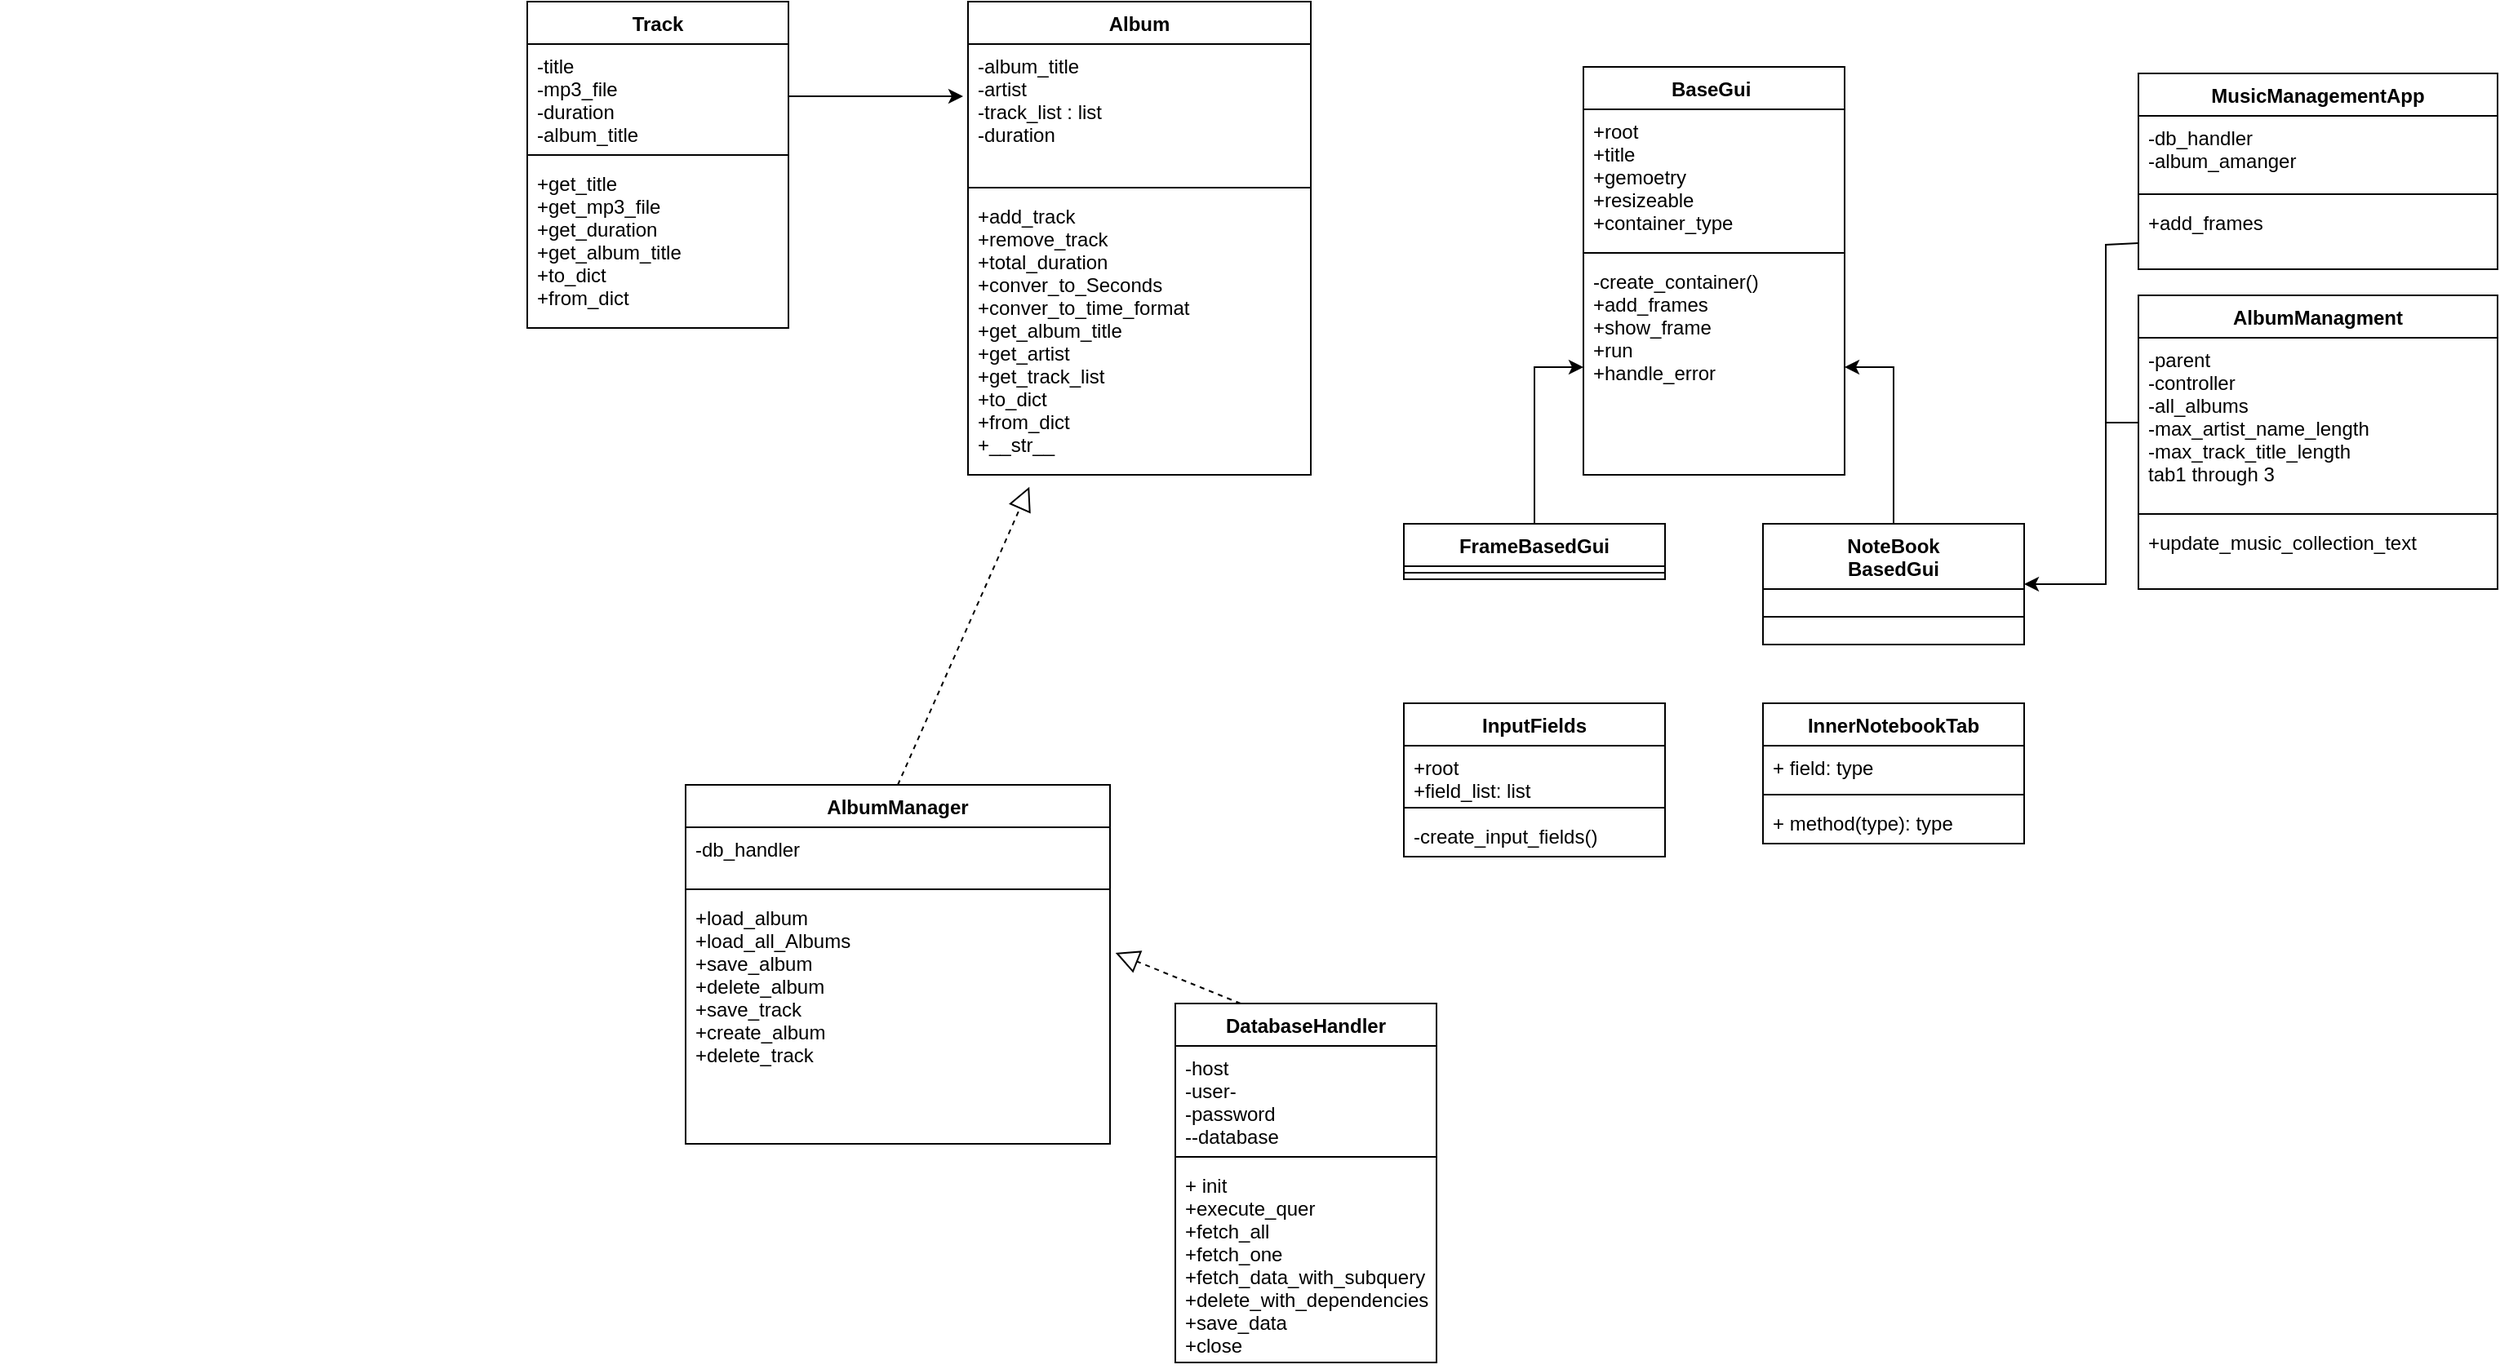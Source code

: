 <mxfile version="19.0.1" type="device"><diagram id="C5RBs43oDa-KdzZeNtuy" name="Page-1"><mxGraphModel dx="785" dy="986" grid="1" gridSize="10" guides="1" tooltips="1" connect="1" arrows="1" fold="1" page="1" pageScale="1" pageWidth="827" pageHeight="1169" math="0" shadow="0"><root><mxCell id="WIyWlLk6GJQsqaUBKTNV-0"/><mxCell id="WIyWlLk6GJQsqaUBKTNV-1" parent="WIyWlLk6GJQsqaUBKTNV-0"/><mxCell id="04Sizltf3eDLCqTnplse-0" value="BaseGui " style="swimlane;fontStyle=1;align=center;verticalAlign=top;childLayout=stackLayout;horizontal=1;startSize=26;horizontalStack=0;resizeParent=1;resizeParentMax=0;resizeLast=0;collapsible=1;marginBottom=0;" vertex="1" parent="WIyWlLk6GJQsqaUBKTNV-1"><mxGeometry x="1120" y="80" width="160" height="250" as="geometry"/></mxCell><mxCell id="04Sizltf3eDLCqTnplse-1" value="+root&#10;+title&#10;+gemoetry&#10;+resizeable&#10;+container_type" style="text;strokeColor=none;fillColor=none;align=left;verticalAlign=top;spacingLeft=4;spacingRight=4;overflow=hidden;rotatable=0;points=[[0,0.5],[1,0.5]];portConstraint=eastwest;" vertex="1" parent="04Sizltf3eDLCqTnplse-0"><mxGeometry y="26" width="160" height="84" as="geometry"/></mxCell><mxCell id="04Sizltf3eDLCqTnplse-2" value="" style="line;strokeWidth=1;fillColor=none;align=left;verticalAlign=middle;spacingTop=-1;spacingLeft=3;spacingRight=3;rotatable=0;labelPosition=right;points=[];portConstraint=eastwest;" vertex="1" parent="04Sizltf3eDLCqTnplse-0"><mxGeometry y="110" width="160" height="8" as="geometry"/></mxCell><mxCell id="04Sizltf3eDLCqTnplse-3" value="-create_container()&#10;+add_frames&#10;+show_frame&#10;+run&#10;+handle_error" style="text;strokeColor=none;fillColor=none;align=left;verticalAlign=top;spacingLeft=4;spacingRight=4;overflow=hidden;rotatable=0;points=[[0,0.5],[1,0.5]];portConstraint=eastwest;" vertex="1" parent="04Sizltf3eDLCqTnplse-0"><mxGeometry y="118" width="160" height="132" as="geometry"/></mxCell><mxCell id="04Sizltf3eDLCqTnplse-4" value="" style="edgeStyle=orthogonalEdgeStyle;rounded=0;orthogonalLoop=1;jettySize=auto;html=1;" edge="1" parent="WIyWlLk6GJQsqaUBKTNV-1" source="04Sizltf3eDLCqTnplse-5" target="04Sizltf3eDLCqTnplse-3"><mxGeometry relative="1" as="geometry"/></mxCell><mxCell id="04Sizltf3eDLCqTnplse-5" value="FrameBasedGui" style="swimlane;fontStyle=1;align=center;verticalAlign=top;childLayout=stackLayout;horizontal=1;startSize=26;horizontalStack=0;resizeParent=1;resizeParentMax=0;resizeLast=0;collapsible=1;marginBottom=0;" vertex="1" parent="WIyWlLk6GJQsqaUBKTNV-1"><mxGeometry x="1010" y="360" width="160" height="34" as="geometry"/></mxCell><mxCell id="04Sizltf3eDLCqTnplse-6" value="" style="line;strokeWidth=1;fillColor=none;align=left;verticalAlign=middle;spacingTop=-1;spacingLeft=3;spacingRight=3;rotatable=0;labelPosition=right;points=[];portConstraint=eastwest;" vertex="1" parent="04Sizltf3eDLCqTnplse-5"><mxGeometry y="26" width="160" height="8" as="geometry"/></mxCell><mxCell id="04Sizltf3eDLCqTnplse-7" value="" style="edgeStyle=orthogonalEdgeStyle;rounded=0;orthogonalLoop=1;jettySize=auto;html=1;" edge="1" parent="WIyWlLk6GJQsqaUBKTNV-1" source="04Sizltf3eDLCqTnplse-8" target="04Sizltf3eDLCqTnplse-3"><mxGeometry relative="1" as="geometry"/></mxCell><mxCell id="04Sizltf3eDLCqTnplse-8" value="NoteBook&#10;BasedGui" style="swimlane;fontStyle=1;align=center;verticalAlign=top;childLayout=stackLayout;horizontal=1;startSize=40;horizontalStack=0;resizeParent=1;resizeParentMax=0;resizeLast=0;collapsible=1;marginBottom=0;" vertex="1" parent="WIyWlLk6GJQsqaUBKTNV-1"><mxGeometry x="1230" y="360" width="160" height="74" as="geometry"/></mxCell><mxCell id="04Sizltf3eDLCqTnplse-9" value="" style="line;strokeWidth=1;fillColor=none;align=left;verticalAlign=middle;spacingTop=-1;spacingLeft=3;spacingRight=3;rotatable=0;labelPosition=right;points=[];portConstraint=eastwest;" vertex="1" parent="04Sizltf3eDLCqTnplse-8"><mxGeometry y="40" width="160" height="34" as="geometry"/></mxCell><mxCell id="04Sizltf3eDLCqTnplse-10" value="InputFields" style="swimlane;fontStyle=1;align=center;verticalAlign=top;childLayout=stackLayout;horizontal=1;startSize=26;horizontalStack=0;resizeParent=1;resizeParentMax=0;resizeLast=0;collapsible=1;marginBottom=0;" vertex="1" parent="WIyWlLk6GJQsqaUBKTNV-1"><mxGeometry x="1010" y="470" width="160" height="94" as="geometry"/></mxCell><mxCell id="04Sizltf3eDLCqTnplse-11" value="+root&#10;+field_list: list" style="text;strokeColor=none;fillColor=none;align=left;verticalAlign=top;spacingLeft=4;spacingRight=4;overflow=hidden;rotatable=0;points=[[0,0.5],[1,0.5]];portConstraint=eastwest;" vertex="1" parent="04Sizltf3eDLCqTnplse-10"><mxGeometry y="26" width="160" height="34" as="geometry"/></mxCell><mxCell id="04Sizltf3eDLCqTnplse-12" value="" style="line;strokeWidth=1;fillColor=none;align=left;verticalAlign=middle;spacingTop=-1;spacingLeft=3;spacingRight=3;rotatable=0;labelPosition=right;points=[];portConstraint=eastwest;" vertex="1" parent="04Sizltf3eDLCqTnplse-10"><mxGeometry y="60" width="160" height="8" as="geometry"/></mxCell><mxCell id="04Sizltf3eDLCqTnplse-13" value="-create_input_fields()" style="text;strokeColor=none;fillColor=none;align=left;verticalAlign=top;spacingLeft=4;spacingRight=4;overflow=hidden;rotatable=0;points=[[0,0.5],[1,0.5]];portConstraint=eastwest;" vertex="1" parent="04Sizltf3eDLCqTnplse-10"><mxGeometry y="68" width="160" height="26" as="geometry"/></mxCell><mxCell id="04Sizltf3eDLCqTnplse-14" value="Track" style="swimlane;fontStyle=1;align=center;verticalAlign=top;childLayout=stackLayout;horizontal=1;startSize=26;horizontalStack=0;resizeParent=1;resizeParentMax=0;resizeLast=0;collapsible=1;marginBottom=0;" vertex="1" parent="WIyWlLk6GJQsqaUBKTNV-1"><mxGeometry x="473" y="40" width="160" height="200" as="geometry"/></mxCell><mxCell id="04Sizltf3eDLCqTnplse-15" value="-title&#10;-mp3_file&#10;-duration&#10;-album_title" style="text;strokeColor=none;fillColor=none;align=left;verticalAlign=top;spacingLeft=4;spacingRight=4;overflow=hidden;rotatable=0;points=[[0,0.5],[1,0.5]];portConstraint=eastwest;" vertex="1" parent="04Sizltf3eDLCqTnplse-14"><mxGeometry y="26" width="160" height="64" as="geometry"/></mxCell><mxCell id="04Sizltf3eDLCqTnplse-16" value="" style="line;strokeWidth=1;fillColor=none;align=left;verticalAlign=middle;spacingTop=-1;spacingLeft=3;spacingRight=3;rotatable=0;labelPosition=right;points=[];portConstraint=eastwest;" vertex="1" parent="04Sizltf3eDLCqTnplse-14"><mxGeometry y="90" width="160" height="8" as="geometry"/></mxCell><mxCell id="04Sizltf3eDLCqTnplse-17" value="+get_title&#10;+get_mp3_file&#10;+get_duration&#10;+get_album_title&#10;+to_dict&#10;+from_dict" style="text;strokeColor=none;fillColor=none;align=left;verticalAlign=top;spacingLeft=4;spacingRight=4;overflow=hidden;rotatable=0;points=[[0,0.5],[1,0.5]];portConstraint=eastwest;" vertex="1" parent="04Sizltf3eDLCqTnplse-14"><mxGeometry y="98" width="160" height="102" as="geometry"/></mxCell><mxCell id="04Sizltf3eDLCqTnplse-23" value="Album" style="swimlane;fontStyle=1;align=center;verticalAlign=top;childLayout=stackLayout;horizontal=1;startSize=26;horizontalStack=0;resizeParent=1;resizeParentMax=0;resizeLast=0;collapsible=1;marginBottom=0;" vertex="1" parent="WIyWlLk6GJQsqaUBKTNV-1"><mxGeometry x="743" y="40" width="210" height="290" as="geometry"/></mxCell><mxCell id="04Sizltf3eDLCqTnplse-24" value="-album_title&#10;-artist&#10;-track_list : list&#10;-duration" style="text;strokeColor=none;fillColor=none;align=left;verticalAlign=top;spacingLeft=4;spacingRight=4;overflow=hidden;rotatable=0;points=[[0,0.5],[1,0.5]];portConstraint=eastwest;" vertex="1" parent="04Sizltf3eDLCqTnplse-23"><mxGeometry y="26" width="210" height="84" as="geometry"/></mxCell><mxCell id="04Sizltf3eDLCqTnplse-25" value="" style="line;strokeWidth=1;fillColor=none;align=left;verticalAlign=middle;spacingTop=-1;spacingLeft=3;spacingRight=3;rotatable=0;labelPosition=right;points=[];portConstraint=eastwest;" vertex="1" parent="04Sizltf3eDLCqTnplse-23"><mxGeometry y="110" width="210" height="8" as="geometry"/></mxCell><mxCell id="04Sizltf3eDLCqTnplse-26" value="+add_track&#10;+remove_track&#10;+total_duration&#10;+conver_to_Seconds&#10;+conver_to_time_format&#10;+get_album_title&#10;+get_artist&#10;+get_track_list&#10;+to_dict&#10;+from_dict&#10;+__str__" style="text;strokeColor=none;fillColor=none;align=left;verticalAlign=top;spacingLeft=4;spacingRight=4;overflow=hidden;rotatable=0;points=[[0,0.5],[1,0.5]];portConstraint=eastwest;" vertex="1" parent="04Sizltf3eDLCqTnplse-23"><mxGeometry y="118" width="210" height="172" as="geometry"/></mxCell><mxCell id="04Sizltf3eDLCqTnplse-29" style="edgeStyle=orthogonalEdgeStyle;rounded=0;orthogonalLoop=1;jettySize=auto;html=1;exitX=0.5;exitY=1;exitDx=0;exitDy=0;" edge="1" parent="WIyWlLk6GJQsqaUBKTNV-1"><mxGeometry relative="1" as="geometry"><mxPoint x="158" y="289" as="sourcePoint"/><mxPoint x="158" y="289" as="targetPoint"/></mxGeometry></mxCell><mxCell id="04Sizltf3eDLCqTnplse-35" value="AlbumManager" style="swimlane;fontStyle=1;align=center;verticalAlign=top;childLayout=stackLayout;horizontal=1;startSize=26;horizontalStack=0;resizeParent=1;resizeParentMax=0;resizeLast=0;collapsible=1;marginBottom=0;" vertex="1" parent="WIyWlLk6GJQsqaUBKTNV-1"><mxGeometry x="570" y="520" width="260" height="220" as="geometry"/></mxCell><mxCell id="04Sizltf3eDLCqTnplse-36" value="-db_handler" style="text;strokeColor=none;fillColor=none;align=left;verticalAlign=top;spacingLeft=4;spacingRight=4;overflow=hidden;rotatable=0;points=[[0,0.5],[1,0.5]];portConstraint=eastwest;" vertex="1" parent="04Sizltf3eDLCqTnplse-35"><mxGeometry y="26" width="260" height="34" as="geometry"/></mxCell><mxCell id="04Sizltf3eDLCqTnplse-37" value="" style="line;strokeWidth=1;fillColor=none;align=left;verticalAlign=middle;spacingTop=-1;spacingLeft=3;spacingRight=3;rotatable=0;labelPosition=right;points=[];portConstraint=eastwest;" vertex="1" parent="04Sizltf3eDLCqTnplse-35"><mxGeometry y="60" width="260" height="8" as="geometry"/></mxCell><mxCell id="04Sizltf3eDLCqTnplse-38" value="+load_album&#10;+load_all_Albums&#10;+save_album&#10;+delete_album&#10;+save_track&#10;+create_album&#10;+delete_track" style="text;strokeColor=none;fillColor=none;align=left;verticalAlign=top;spacingLeft=4;spacingRight=4;overflow=hidden;rotatable=0;points=[[0,0.5],[1,0.5]];portConstraint=eastwest;" vertex="1" parent="04Sizltf3eDLCqTnplse-35"><mxGeometry y="68" width="260" height="152" as="geometry"/></mxCell><mxCell id="04Sizltf3eDLCqTnplse-39" value="MusicManagementApp" style="swimlane;fontStyle=1;align=center;verticalAlign=top;childLayout=stackLayout;horizontal=1;startSize=26;horizontalStack=0;resizeParent=1;resizeParentMax=0;resizeLast=0;collapsible=1;marginBottom=0;" vertex="1" parent="WIyWlLk6GJQsqaUBKTNV-1"><mxGeometry x="1460" y="84" width="220" height="120" as="geometry"/></mxCell><mxCell id="04Sizltf3eDLCqTnplse-40" value="-db_handler&#10;-album_amanger" style="text;strokeColor=none;fillColor=none;align=left;verticalAlign=top;spacingLeft=4;spacingRight=4;overflow=hidden;rotatable=0;points=[[0,0.5],[1,0.5]];portConstraint=eastwest;" vertex="1" parent="04Sizltf3eDLCqTnplse-39"><mxGeometry y="26" width="220" height="44" as="geometry"/></mxCell><mxCell id="04Sizltf3eDLCqTnplse-41" value="" style="line;strokeWidth=1;fillColor=none;align=left;verticalAlign=middle;spacingTop=-1;spacingLeft=3;spacingRight=3;rotatable=0;labelPosition=right;points=[];portConstraint=eastwest;" vertex="1" parent="04Sizltf3eDLCqTnplse-39"><mxGeometry y="70" width="220" height="8" as="geometry"/></mxCell><mxCell id="04Sizltf3eDLCqTnplse-42" value="+add_frames" style="text;strokeColor=none;fillColor=none;align=left;verticalAlign=top;spacingLeft=4;spacingRight=4;overflow=hidden;rotatable=0;points=[[0,0.5],[1,0.5]];portConstraint=eastwest;" vertex="1" parent="04Sizltf3eDLCqTnplse-39"><mxGeometry y="78" width="220" height="42" as="geometry"/></mxCell><mxCell id="04Sizltf3eDLCqTnplse-43" value="AlbumManagment" style="swimlane;fontStyle=1;align=center;verticalAlign=top;childLayout=stackLayout;horizontal=1;startSize=26;horizontalStack=0;resizeParent=1;resizeParentMax=0;resizeLast=0;collapsible=1;marginBottom=0;" vertex="1" parent="WIyWlLk6GJQsqaUBKTNV-1"><mxGeometry x="1460" y="220" width="220" height="180" as="geometry"/></mxCell><mxCell id="04Sizltf3eDLCqTnplse-44" value="-parent&#10;-controller&#10;-all_albums&#10;-max_artist_name_length&#10;-max_track_title_length&#10;tab1 through 3" style="text;strokeColor=none;fillColor=none;align=left;verticalAlign=top;spacingLeft=4;spacingRight=4;overflow=hidden;rotatable=0;points=[[0,0.5],[1,0.5]];portConstraint=eastwest;" vertex="1" parent="04Sizltf3eDLCqTnplse-43"><mxGeometry y="26" width="220" height="104" as="geometry"/></mxCell><mxCell id="04Sizltf3eDLCqTnplse-45" value="" style="line;strokeWidth=1;fillColor=none;align=left;verticalAlign=middle;spacingTop=-1;spacingLeft=3;spacingRight=3;rotatable=0;labelPosition=right;points=[];portConstraint=eastwest;" vertex="1" parent="04Sizltf3eDLCqTnplse-43"><mxGeometry y="130" width="220" height="8" as="geometry"/></mxCell><mxCell id="04Sizltf3eDLCqTnplse-46" value="+update_music_collection_text" style="text;strokeColor=none;fillColor=none;align=left;verticalAlign=top;spacingLeft=4;spacingRight=4;overflow=hidden;rotatable=0;points=[[0,0.5],[1,0.5]];portConstraint=eastwest;" vertex="1" parent="04Sizltf3eDLCqTnplse-43"><mxGeometry y="138" width="220" height="42" as="geometry"/></mxCell><mxCell id="04Sizltf3eDLCqTnplse-50" value="InnerNotebookTab" style="swimlane;fontStyle=1;align=center;verticalAlign=top;childLayout=stackLayout;horizontal=1;startSize=26;horizontalStack=0;resizeParent=1;resizeParentMax=0;resizeLast=0;collapsible=1;marginBottom=0;" vertex="1" parent="WIyWlLk6GJQsqaUBKTNV-1"><mxGeometry x="1230" y="470" width="160" height="86" as="geometry"/></mxCell><mxCell id="04Sizltf3eDLCqTnplse-51" value="+ field: type" style="text;strokeColor=none;fillColor=none;align=left;verticalAlign=top;spacingLeft=4;spacingRight=4;overflow=hidden;rotatable=0;points=[[0,0.5],[1,0.5]];portConstraint=eastwest;" vertex="1" parent="04Sizltf3eDLCqTnplse-50"><mxGeometry y="26" width="160" height="26" as="geometry"/></mxCell><mxCell id="04Sizltf3eDLCqTnplse-52" value="" style="line;strokeWidth=1;fillColor=none;align=left;verticalAlign=middle;spacingTop=-1;spacingLeft=3;spacingRight=3;rotatable=0;labelPosition=right;points=[];portConstraint=eastwest;" vertex="1" parent="04Sizltf3eDLCqTnplse-50"><mxGeometry y="52" width="160" height="8" as="geometry"/></mxCell><mxCell id="04Sizltf3eDLCqTnplse-53" value="+ method(type): type" style="text;strokeColor=none;fillColor=none;align=left;verticalAlign=top;spacingLeft=4;spacingRight=4;overflow=hidden;rotatable=0;points=[[0,0.5],[1,0.5]];portConstraint=eastwest;" vertex="1" parent="04Sizltf3eDLCqTnplse-50"><mxGeometry y="60" width="160" height="26" as="geometry"/></mxCell><mxCell id="04Sizltf3eDLCqTnplse-63" value="" style="endArrow=none;html=1;rounded=0;" edge="1" parent="WIyWlLk6GJQsqaUBKTNV-1"><mxGeometry width="50" height="50" relative="1" as="geometry"><mxPoint x="1440" y="310" as="sourcePoint"/><mxPoint x="1460" y="188" as="targetPoint"/><Array as="points"><mxPoint x="1440" y="189"/></Array></mxGeometry></mxCell><mxCell id="04Sizltf3eDLCqTnplse-66" style="edgeStyle=orthogonalEdgeStyle;rounded=0;orthogonalLoop=1;jettySize=auto;html=1;" edge="1" parent="WIyWlLk6GJQsqaUBKTNV-1" source="04Sizltf3eDLCqTnplse-15"><mxGeometry relative="1" as="geometry"><mxPoint x="740" y="98.0" as="targetPoint"/></mxGeometry></mxCell><mxCell id="04Sizltf3eDLCqTnplse-67" value="" style="endArrow=block;dashed=1;endFill=0;endSize=12;html=1;rounded=0;exitX=0.5;exitY=0;exitDx=0;exitDy=0;entryX=0.179;entryY=1.043;entryDx=0;entryDy=0;entryPerimeter=0;" edge="1" parent="WIyWlLk6GJQsqaUBKTNV-1" source="04Sizltf3eDLCqTnplse-35" target="04Sizltf3eDLCqTnplse-26"><mxGeometry width="160" relative="1" as="geometry"><mxPoint x="620" y="360" as="sourcePoint"/><mxPoint x="780" y="360" as="targetPoint"/></mxGeometry></mxCell><mxCell id="04Sizltf3eDLCqTnplse-68" value="DatabaseHandler" style="swimlane;fontStyle=1;align=center;verticalAlign=top;childLayout=stackLayout;horizontal=1;startSize=26;horizontalStack=0;resizeParent=1;resizeParentMax=0;resizeLast=0;collapsible=1;marginBottom=0;" vertex="1" parent="WIyWlLk6GJQsqaUBKTNV-1"><mxGeometry x="870" y="654" width="160" height="220" as="geometry"/></mxCell><mxCell id="04Sizltf3eDLCqTnplse-69" value="-host&#10;-user-&#10;-password&#10;--database" style="text;strokeColor=none;fillColor=none;align=left;verticalAlign=top;spacingLeft=4;spacingRight=4;overflow=hidden;rotatable=0;points=[[0,0.5],[1,0.5]];portConstraint=eastwest;" vertex="1" parent="04Sizltf3eDLCqTnplse-68"><mxGeometry y="26" width="160" height="64" as="geometry"/></mxCell><mxCell id="04Sizltf3eDLCqTnplse-70" value="" style="line;strokeWidth=1;fillColor=none;align=left;verticalAlign=middle;spacingTop=-1;spacingLeft=3;spacingRight=3;rotatable=0;labelPosition=right;points=[];portConstraint=eastwest;" vertex="1" parent="04Sizltf3eDLCqTnplse-68"><mxGeometry y="90" width="160" height="8" as="geometry"/></mxCell><mxCell id="04Sizltf3eDLCqTnplse-71" value="+ init&#10;+execute_quer&#10;+fetch_all&#10;+fetch_one&#10;+fetch_data_with_subquery&#10;+delete_with_dependencies&#10;+save_data&#10;+close" style="text;strokeColor=none;fillColor=none;align=left;verticalAlign=top;spacingLeft=4;spacingRight=4;overflow=hidden;rotatable=0;points=[[0,0.5],[1,0.5]];portConstraint=eastwest;" vertex="1" parent="04Sizltf3eDLCqTnplse-68"><mxGeometry y="98" width="160" height="122" as="geometry"/></mxCell><mxCell id="04Sizltf3eDLCqTnplse-72" value="" style="endArrow=block;dashed=1;endFill=0;endSize=12;html=1;rounded=0;exitX=0.25;exitY=0;exitDx=0;exitDy=0;entryX=1.013;entryY=0.23;entryDx=0;entryDy=0;entryPerimeter=0;" edge="1" parent="WIyWlLk6GJQsqaUBKTNV-1" source="04Sizltf3eDLCqTnplse-68" target="04Sizltf3eDLCqTnplse-38"><mxGeometry width="160" relative="1" as="geometry"><mxPoint x="840" y="420" as="sourcePoint"/><mxPoint x="1000" y="420" as="targetPoint"/></mxGeometry></mxCell><mxCell id="04Sizltf3eDLCqTnplse-73" style="edgeStyle=orthogonalEdgeStyle;rounded=0;orthogonalLoop=1;jettySize=auto;html=1;entryX=1;entryY=0.5;entryDx=0;entryDy=0;" edge="1" parent="WIyWlLk6GJQsqaUBKTNV-1" source="04Sizltf3eDLCqTnplse-44" target="04Sizltf3eDLCqTnplse-8"><mxGeometry relative="1" as="geometry"><mxPoint x="1440" y="400" as="targetPoint"/><Array as="points"><mxPoint x="1440" y="298"/><mxPoint x="1440" y="397"/></Array></mxGeometry></mxCell></root></mxGraphModel></diagram></mxfile>